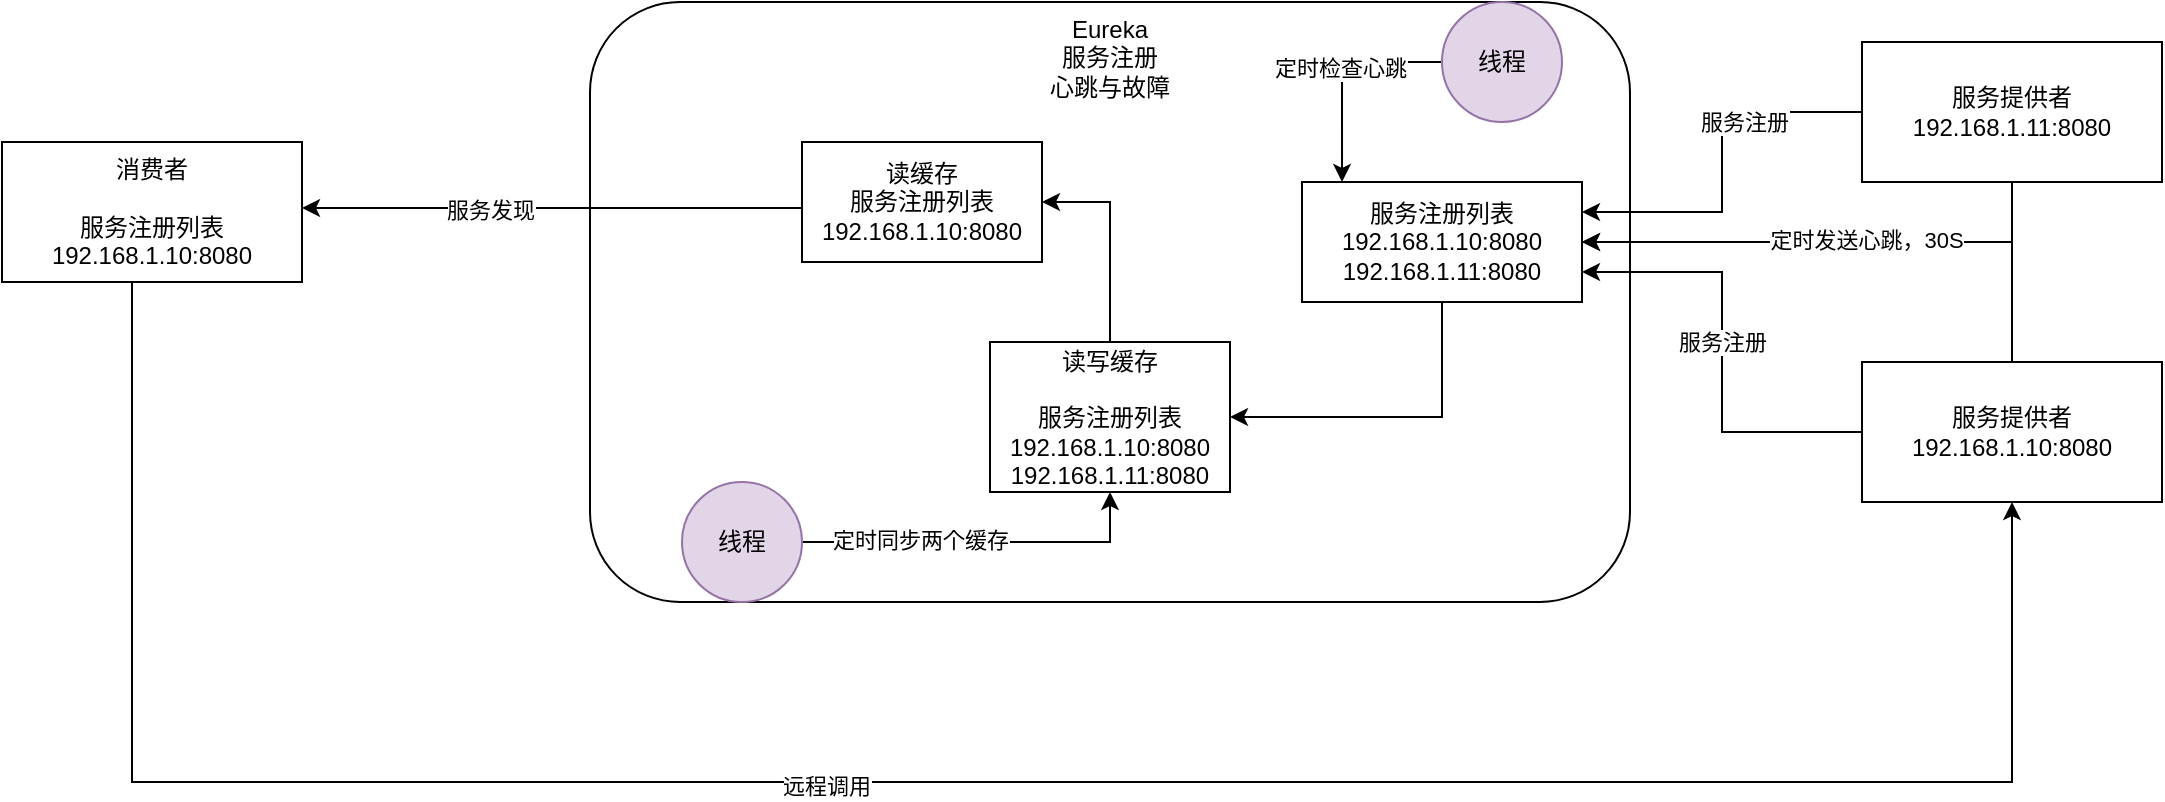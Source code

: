 <mxfile version="14.2.9" type="github" pages="2">
  <diagram id="ZRZctjsknc8e8Y7eD8WB" name="Eureka">
    <mxGraphModel dx="1374" dy="763" grid="1" gridSize="10" guides="1" tooltips="1" connect="1" arrows="1" fold="1" page="1" pageScale="1" pageWidth="827" pageHeight="1169" math="0" shadow="0">
      <root>
        <mxCell id="0" />
        <mxCell id="1" parent="0" />
        <mxCell id="ys1kdwdnNZaFBrmjLRdG-1" value="Eureka&lt;br&gt;服务注册&lt;br&gt;心跳与故障" style="rounded=1;whiteSpace=wrap;html=1;verticalAlign=top;" parent="1" vertex="1">
          <mxGeometry x="414" y="140" width="520" height="300" as="geometry" />
        </mxCell>
        <mxCell id="ys1kdwdnNZaFBrmjLRdG-20" style="edgeStyle=orthogonalEdgeStyle;rounded=0;orthogonalLoop=1;jettySize=auto;html=1;entryX=0.5;entryY=1;entryDx=0;entryDy=0;" parent="1" source="ys1kdwdnNZaFBrmjLRdG-2" target="ys1kdwdnNZaFBrmjLRdG-6" edge="1">
          <mxGeometry relative="1" as="geometry">
            <Array as="points">
              <mxPoint x="185" y="530" />
              <mxPoint x="1125" y="530" />
            </Array>
          </mxGeometry>
        </mxCell>
        <mxCell id="ys1kdwdnNZaFBrmjLRdG-21" value="远程调用" style="edgeLabel;html=1;align=center;verticalAlign=middle;resizable=0;points=[];" parent="ys1kdwdnNZaFBrmjLRdG-20" vertex="1" connectable="0">
          <mxGeometry x="-0.103" y="-2" relative="1" as="geometry">
            <mxPoint as="offset" />
          </mxGeometry>
        </mxCell>
        <mxCell id="ys1kdwdnNZaFBrmjLRdG-2" value="消费者&lt;br&gt;&lt;br&gt;服务注册列表&lt;br&gt;192.168.1.10:8080" style="rounded=0;whiteSpace=wrap;html=1;" parent="1" vertex="1">
          <mxGeometry x="120" y="210" width="150" height="70" as="geometry" />
        </mxCell>
        <mxCell id="b5hkTW-SGXUPkr9r3Btj-2" style="edgeStyle=orthogonalEdgeStyle;rounded=0;orthogonalLoop=1;jettySize=auto;html=1;exitX=0.5;exitY=1;exitDx=0;exitDy=0;entryX=1;entryY=0.5;entryDx=0;entryDy=0;" edge="1" parent="1" source="ys1kdwdnNZaFBrmjLRdG-4" target="ys1kdwdnNZaFBrmjLRdG-11">
          <mxGeometry relative="1" as="geometry" />
        </mxCell>
        <mxCell id="ys1kdwdnNZaFBrmjLRdG-4" value="服务注册列表&lt;br&gt;192.168.1.10:8080&lt;br&gt;192.168.1.11:8080" style="rounded=0;whiteSpace=wrap;html=1;" parent="1" vertex="1">
          <mxGeometry x="770" y="230" width="140" height="60" as="geometry" />
        </mxCell>
        <mxCell id="ys1kdwdnNZaFBrmjLRdG-7" style="edgeStyle=orthogonalEdgeStyle;rounded=0;orthogonalLoop=1;jettySize=auto;html=1;entryX=1;entryY=0.25;entryDx=0;entryDy=0;" parent="1" source="ys1kdwdnNZaFBrmjLRdG-5" target="ys1kdwdnNZaFBrmjLRdG-4" edge="1">
          <mxGeometry relative="1" as="geometry" />
        </mxCell>
        <mxCell id="ys1kdwdnNZaFBrmjLRdG-10" value="服务注册" style="edgeLabel;html=1;align=center;verticalAlign=middle;resizable=0;points=[];" parent="ys1kdwdnNZaFBrmjLRdG-7" vertex="1" connectable="0">
          <mxGeometry x="-0.379" y="5" relative="1" as="geometry">
            <mxPoint as="offset" />
          </mxGeometry>
        </mxCell>
        <mxCell id="ys1kdwdnNZaFBrmjLRdG-25" style="edgeStyle=orthogonalEdgeStyle;rounded=0;orthogonalLoop=1;jettySize=auto;html=1;entryX=1;entryY=0.5;entryDx=0;entryDy=0;" parent="1" source="ys1kdwdnNZaFBrmjLRdG-5" target="ys1kdwdnNZaFBrmjLRdG-4" edge="1">
          <mxGeometry relative="1" as="geometry">
            <Array as="points">
              <mxPoint x="1125" y="260" />
            </Array>
          </mxGeometry>
        </mxCell>
        <mxCell id="ys1kdwdnNZaFBrmjLRdG-5" value="服务提供者&lt;br&gt;192.168.1.11:8080" style="rounded=0;whiteSpace=wrap;html=1;" parent="1" vertex="1">
          <mxGeometry x="1050" y="160" width="150" height="70" as="geometry" />
        </mxCell>
        <mxCell id="ys1kdwdnNZaFBrmjLRdG-8" style="edgeStyle=orthogonalEdgeStyle;rounded=0;orthogonalLoop=1;jettySize=auto;html=1;exitX=0;exitY=0.5;exitDx=0;exitDy=0;entryX=1;entryY=0.75;entryDx=0;entryDy=0;" parent="1" source="ys1kdwdnNZaFBrmjLRdG-6" target="ys1kdwdnNZaFBrmjLRdG-4" edge="1">
          <mxGeometry relative="1" as="geometry">
            <mxPoint x="950" y="280" as="targetPoint" />
          </mxGeometry>
        </mxCell>
        <mxCell id="ys1kdwdnNZaFBrmjLRdG-9" value="服务注册" style="edgeLabel;html=1;align=center;verticalAlign=middle;resizable=0;points=[];" parent="ys1kdwdnNZaFBrmjLRdG-8" vertex="1" connectable="0">
          <mxGeometry x="-0.383" y="-23" relative="1" as="geometry">
            <mxPoint x="-2" y="-22" as="offset" />
          </mxGeometry>
        </mxCell>
        <mxCell id="ys1kdwdnNZaFBrmjLRdG-26" style="edgeStyle=orthogonalEdgeStyle;rounded=0;orthogonalLoop=1;jettySize=auto;html=1;entryX=1;entryY=0.5;entryDx=0;entryDy=0;" parent="1" source="ys1kdwdnNZaFBrmjLRdG-6" target="ys1kdwdnNZaFBrmjLRdG-4" edge="1">
          <mxGeometry relative="1" as="geometry">
            <Array as="points">
              <mxPoint x="1125" y="260" />
            </Array>
          </mxGeometry>
        </mxCell>
        <mxCell id="ys1kdwdnNZaFBrmjLRdG-27" value="定时发送心跳，30S" style="edgeLabel;html=1;align=center;verticalAlign=middle;resizable=0;points=[];" parent="ys1kdwdnNZaFBrmjLRdG-26" vertex="1" connectable="0">
          <mxGeometry x="-0.033" y="-1" relative="1" as="geometry">
            <mxPoint as="offset" />
          </mxGeometry>
        </mxCell>
        <mxCell id="ys1kdwdnNZaFBrmjLRdG-6" value="服务提供者&lt;br&gt;192.168.1.10:8080" style="rounded=0;whiteSpace=wrap;html=1;" parent="1" vertex="1">
          <mxGeometry x="1050" y="320" width="150" height="70" as="geometry" />
        </mxCell>
        <mxCell id="ys1kdwdnNZaFBrmjLRdG-14" style="edgeStyle=orthogonalEdgeStyle;rounded=0;orthogonalLoop=1;jettySize=auto;html=1;entryX=1;entryY=0.5;entryDx=0;entryDy=0;" parent="1" source="ys1kdwdnNZaFBrmjLRdG-11" target="ys1kdwdnNZaFBrmjLRdG-12" edge="1">
          <mxGeometry relative="1" as="geometry" />
        </mxCell>
        <mxCell id="ys1kdwdnNZaFBrmjLRdG-11" value="读写缓存&lt;br&gt;&lt;br&gt;服务注册列表&lt;br&gt;192.168.1.10:8080&lt;br&gt;192.168.1.11:8080" style="rounded=0;whiteSpace=wrap;html=1;" parent="1" vertex="1">
          <mxGeometry x="614" y="310" width="120" height="75" as="geometry" />
        </mxCell>
        <mxCell id="ys1kdwdnNZaFBrmjLRdG-15" style="edgeStyle=orthogonalEdgeStyle;rounded=0;orthogonalLoop=1;jettySize=auto;html=1;exitX=0;exitY=0.5;exitDx=0;exitDy=0;" parent="1" source="ys1kdwdnNZaFBrmjLRdG-12" edge="1">
          <mxGeometry relative="1" as="geometry">
            <mxPoint x="270" y="243" as="targetPoint" />
            <Array as="points">
              <mxPoint x="520" y="243" />
              <mxPoint x="270" y="243" />
            </Array>
          </mxGeometry>
        </mxCell>
        <mxCell id="ys1kdwdnNZaFBrmjLRdG-16" value="服务发现" style="edgeLabel;html=1;align=center;verticalAlign=middle;resizable=0;points=[];" parent="ys1kdwdnNZaFBrmjLRdG-15" vertex="1" connectable="0">
          <mxGeometry x="0.264" y="1" relative="1" as="geometry">
            <mxPoint x="1" as="offset" />
          </mxGeometry>
        </mxCell>
        <mxCell id="ys1kdwdnNZaFBrmjLRdG-12" value="读缓存&lt;br&gt;服务注册列表&lt;br&gt;192.168.1.10:8080" style="rounded=0;whiteSpace=wrap;html=1;" parent="1" vertex="1">
          <mxGeometry x="520" y="210" width="120" height="60" as="geometry" />
        </mxCell>
        <mxCell id="ys1kdwdnNZaFBrmjLRdG-18" style="edgeStyle=orthogonalEdgeStyle;rounded=0;orthogonalLoop=1;jettySize=auto;html=1;exitX=1;exitY=0.5;exitDx=0;exitDy=0;entryX=0.5;entryY=1;entryDx=0;entryDy=0;" parent="1" source="ys1kdwdnNZaFBrmjLRdG-17" target="ys1kdwdnNZaFBrmjLRdG-11" edge="1">
          <mxGeometry relative="1" as="geometry" />
        </mxCell>
        <mxCell id="ys1kdwdnNZaFBrmjLRdG-19" value="定时同步两个缓存" style="edgeLabel;html=1;align=center;verticalAlign=middle;resizable=0;points=[];" parent="ys1kdwdnNZaFBrmjLRdG-18" vertex="1" connectable="0">
          <mxGeometry x="-0.341" y="1" relative="1" as="geometry">
            <mxPoint as="offset" />
          </mxGeometry>
        </mxCell>
        <mxCell id="ys1kdwdnNZaFBrmjLRdG-17" value="线程" style="ellipse;whiteSpace=wrap;html=1;aspect=fixed;fillColor=#e1d5e7;strokeColor=#9673a6;" parent="1" vertex="1">
          <mxGeometry x="460" y="380" width="60" height="60" as="geometry" />
        </mxCell>
        <mxCell id="ys1kdwdnNZaFBrmjLRdG-23" style="edgeStyle=orthogonalEdgeStyle;rounded=0;orthogonalLoop=1;jettySize=auto;html=1;entryX=0.143;entryY=0;entryDx=0;entryDy=0;entryPerimeter=0;" parent="1" source="ys1kdwdnNZaFBrmjLRdG-22" target="ys1kdwdnNZaFBrmjLRdG-4" edge="1">
          <mxGeometry relative="1" as="geometry">
            <Array as="points">
              <mxPoint x="790" y="170" />
            </Array>
          </mxGeometry>
        </mxCell>
        <mxCell id="ys1kdwdnNZaFBrmjLRdG-24" value="定时检查心跳" style="edgeLabel;html=1;align=center;verticalAlign=middle;resizable=0;points=[];" parent="ys1kdwdnNZaFBrmjLRdG-23" vertex="1" connectable="0">
          <mxGeometry x="-0.091" y="3" relative="1" as="geometry">
            <mxPoint x="-4" y="3" as="offset" />
          </mxGeometry>
        </mxCell>
        <mxCell id="ys1kdwdnNZaFBrmjLRdG-22" value="线程" style="ellipse;whiteSpace=wrap;html=1;aspect=fixed;fillColor=#e1d5e7;strokeColor=#9673a6;" parent="1" vertex="1">
          <mxGeometry x="840" y="140" width="60" height="60" as="geometry" />
        </mxCell>
      </root>
    </mxGraphModel>
  </diagram>
  <diagram id="Etd2HJ25BD4lDlKypGjl" name="生产部署图">
    <mxGraphModel dx="1374" dy="763" grid="1" gridSize="10" guides="1" tooltips="1" connect="1" arrows="1" fold="1" page="1" pageScale="1" pageWidth="827" pageHeight="1169" math="0" shadow="0">
      <root>
        <mxCell id="NqYlhsiGbe7XxsHwuH4E-0" />
        <mxCell id="NqYlhsiGbe7XxsHwuH4E-1" parent="NqYlhsiGbe7XxsHwuH4E-0" />
        <mxCell id="JCNuCqaUxZN37lHmJ3PS-0" value="" style="rounded=0;whiteSpace=wrap;html=1;fillColor=#dae8fc;strokeColor=#6c8ebf;" vertex="1" parent="NqYlhsiGbe7XxsHwuH4E-1">
          <mxGeometry x="80" y="370" width="540" height="220" as="geometry" />
        </mxCell>
        <mxCell id="NqYlhsiGbe7XxsHwuH4E-26" style="edgeStyle=orthogonalEdgeStyle;rounded=0;orthogonalLoop=1;jettySize=auto;html=1;entryX=0.5;entryY=0;entryDx=0;entryDy=0;" parent="NqYlhsiGbe7XxsHwuH4E-1" source="NqYlhsiGbe7XxsHwuH4E-2" target="NqYlhsiGbe7XxsHwuH4E-6" edge="1">
          <mxGeometry relative="1" as="geometry">
            <Array as="points">
              <mxPoint x="154" y="390" />
              <mxPoint x="740" y="390" />
            </Array>
          </mxGeometry>
        </mxCell>
        <mxCell id="NqYlhsiGbe7XxsHwuH4E-2" value="服务A&lt;br&gt;4核8G" style="rounded=1;whiteSpace=wrap;html=1;fillColor=#d5e8d4;strokeColor=#82b366;" parent="NqYlhsiGbe7XxsHwuH4E-1" vertex="1">
          <mxGeometry x="94" y="410" width="120" height="40" as="geometry" />
        </mxCell>
        <mxCell id="NqYlhsiGbe7XxsHwuH4E-25" style="edgeStyle=orthogonalEdgeStyle;rounded=0;orthogonalLoop=1;jettySize=auto;html=1;entryX=0;entryY=0.5;entryDx=0;entryDy=0;" parent="NqYlhsiGbe7XxsHwuH4E-1" source="NqYlhsiGbe7XxsHwuH4E-4" target="NqYlhsiGbe7XxsHwuH4E-6" edge="1">
          <mxGeometry relative="1" as="geometry">
            <Array as="points" />
          </mxGeometry>
        </mxCell>
        <mxCell id="NqYlhsiGbe7XxsHwuH4E-4" value="服务A&lt;br&gt;4核8G" style="rounded=1;whiteSpace=wrap;html=1;fillColor=#d5e8d4;strokeColor=#82b366;" parent="NqYlhsiGbe7XxsHwuH4E-1" vertex="1">
          <mxGeometry x="294" y="410" width="120" height="40" as="geometry" />
        </mxCell>
        <mxCell id="NqYlhsiGbe7XxsHwuH4E-6" value="注册中心&lt;br&gt;4核8G" style="rounded=1;whiteSpace=wrap;html=1;fillColor=#ffe6cc;strokeColor=#d79b00;" parent="NqYlhsiGbe7XxsHwuH4E-1" vertex="1">
          <mxGeometry x="680" y="410" width="120" height="40" as="geometry" />
        </mxCell>
        <mxCell id="NqYlhsiGbe7XxsHwuH4E-7" value="注册中心&lt;br&gt;4核8G" style="rounded=1;whiteSpace=wrap;html=1;fillColor=#ffe6cc;strokeColor=#d79b00;" parent="NqYlhsiGbe7XxsHwuH4E-1" vertex="1">
          <mxGeometry x="680" y="500" width="120" height="40" as="geometry" />
        </mxCell>
        <mxCell id="NqYlhsiGbe7XxsHwuH4E-8" value="网关系统&lt;br&gt;4核8G" style="rounded=1;whiteSpace=wrap;html=1;fillColor=#dae8fc;strokeColor=#6c8ebf;" parent="NqYlhsiGbe7XxsHwuH4E-1" vertex="1">
          <mxGeometry x="80" y="300" width="120" height="40" as="geometry" />
        </mxCell>
        <mxCell id="NqYlhsiGbe7XxsHwuH4E-9" value="网关系统&lt;br&gt;4核8G" style="rounded=1;whiteSpace=wrap;html=1;fillColor=#dae8fc;strokeColor=#6c8ebf;" parent="NqYlhsiGbe7XxsHwuH4E-1" vertex="1">
          <mxGeometry x="280" y="300" width="120" height="40" as="geometry" />
        </mxCell>
        <mxCell id="NqYlhsiGbe7XxsHwuH4E-10" value="网关系统&lt;br&gt;4核8G" style="rounded=1;whiteSpace=wrap;html=1;fillColor=#dae8fc;strokeColor=#6c8ebf;" parent="NqYlhsiGbe7XxsHwuH4E-1" vertex="1">
          <mxGeometry x="470" y="300" width="120" height="40" as="geometry" />
        </mxCell>
        <mxCell id="NqYlhsiGbe7XxsHwuH4E-11" value="网关系统&lt;br&gt;4核8G" style="rounded=1;whiteSpace=wrap;html=1;fillColor=#dae8fc;strokeColor=#6c8ebf;" parent="NqYlhsiGbe7XxsHwuH4E-1" vertex="1">
          <mxGeometry x="670" y="300" width="120" height="40" as="geometry" />
        </mxCell>
        <mxCell id="NqYlhsiGbe7XxsHwuH4E-17" style="edgeStyle=orthogonalEdgeStyle;rounded=0;orthogonalLoop=1;jettySize=auto;html=1;" parent="NqYlhsiGbe7XxsHwuH4E-1" source="NqYlhsiGbe7XxsHwuH4E-12" target="NqYlhsiGbe7XxsHwuH4E-8" edge="1">
          <mxGeometry relative="1" as="geometry">
            <Array as="points">
              <mxPoint x="360" y="260" />
              <mxPoint x="140" y="260" />
            </Array>
          </mxGeometry>
        </mxCell>
        <mxCell id="NqYlhsiGbe7XxsHwuH4E-19" style="edgeStyle=orthogonalEdgeStyle;rounded=0;orthogonalLoop=1;jettySize=auto;html=1;exitX=0.25;exitY=1;exitDx=0;exitDy=0;" parent="NqYlhsiGbe7XxsHwuH4E-1" source="NqYlhsiGbe7XxsHwuH4E-12" edge="1">
          <mxGeometry relative="1" as="geometry">
            <mxPoint x="360" y="300" as="targetPoint" />
            <Array as="points">
              <mxPoint x="360" y="220" />
              <mxPoint x="360" y="300" />
            </Array>
          </mxGeometry>
        </mxCell>
        <mxCell id="NqYlhsiGbe7XxsHwuH4E-20" style="edgeStyle=orthogonalEdgeStyle;rounded=0;orthogonalLoop=1;jettySize=auto;html=1;entryX=0.5;entryY=0;entryDx=0;entryDy=0;exitX=0.5;exitY=1;exitDx=0;exitDy=0;" parent="NqYlhsiGbe7XxsHwuH4E-1" source="NqYlhsiGbe7XxsHwuH4E-12" target="NqYlhsiGbe7XxsHwuH4E-10" edge="1">
          <mxGeometry relative="1" as="geometry" />
        </mxCell>
        <mxCell id="NqYlhsiGbe7XxsHwuH4E-21" style="edgeStyle=orthogonalEdgeStyle;rounded=0;orthogonalLoop=1;jettySize=auto;html=1;exitX=0.75;exitY=1;exitDx=0;exitDy=0;entryX=0.5;entryY=0;entryDx=0;entryDy=0;" parent="NqYlhsiGbe7XxsHwuH4E-1" source="NqYlhsiGbe7XxsHwuH4E-12" target="NqYlhsiGbe7XxsHwuH4E-11" edge="1">
          <mxGeometry relative="1" as="geometry">
            <Array as="points">
              <mxPoint x="360" y="220" />
              <mxPoint x="360" y="260" />
              <mxPoint x="730" y="260" />
            </Array>
          </mxGeometry>
        </mxCell>
        <mxCell id="NqYlhsiGbe7XxsHwuH4E-12" value="Nginx" style="rounded=1;whiteSpace=wrap;html=1;fillColor=#fff2cc;strokeColor=#d6b656;" parent="NqYlhsiGbe7XxsHwuH4E-1" vertex="1">
          <mxGeometry x="300" y="180" width="120" height="40" as="geometry" />
        </mxCell>
        <mxCell id="NqYlhsiGbe7XxsHwuH4E-22" style="edgeStyle=orthogonalEdgeStyle;rounded=0;orthogonalLoop=1;jettySize=auto;html=1;" parent="NqYlhsiGbe7XxsHwuH4E-1" source="NqYlhsiGbe7XxsHwuH4E-13" edge="1">
          <mxGeometry relative="1" as="geometry">
            <mxPoint x="530" y="300" as="targetPoint" />
          </mxGeometry>
        </mxCell>
        <mxCell id="NqYlhsiGbe7XxsHwuH4E-13" value="Nginx" style="rounded=1;whiteSpace=wrap;html=1;fillColor=#fff2cc;strokeColor=#d6b656;" parent="NqYlhsiGbe7XxsHwuH4E-1" vertex="1">
          <mxGeometry x="470" y="180" width="120" height="40" as="geometry" />
        </mxCell>
        <mxCell id="NqYlhsiGbe7XxsHwuH4E-15" style="edgeStyle=orthogonalEdgeStyle;rounded=0;orthogonalLoop=1;jettySize=auto;html=1;exitX=0.25;exitY=1;exitDx=0;exitDy=0;entryX=0.567;entryY=0.025;entryDx=0;entryDy=0;entryPerimeter=0;" parent="NqYlhsiGbe7XxsHwuH4E-1" source="NqYlhsiGbe7XxsHwuH4E-14" target="NqYlhsiGbe7XxsHwuH4E-12" edge="1">
          <mxGeometry relative="1" as="geometry" />
        </mxCell>
        <mxCell id="NqYlhsiGbe7XxsHwuH4E-16" style="edgeStyle=orthogonalEdgeStyle;rounded=0;orthogonalLoop=1;jettySize=auto;html=1;exitX=0.75;exitY=1;exitDx=0;exitDy=0;entryX=0.5;entryY=0;entryDx=0;entryDy=0;" parent="NqYlhsiGbe7XxsHwuH4E-1" source="NqYlhsiGbe7XxsHwuH4E-14" target="NqYlhsiGbe7XxsHwuH4E-13" edge="1">
          <mxGeometry relative="1" as="geometry" />
        </mxCell>
        <mxCell id="NqYlhsiGbe7XxsHwuH4E-14" value="LVS" style="rounded=1;whiteSpace=wrap;html=1;fillColor=#e1d5e7;strokeColor=#9673a6;" parent="NqYlhsiGbe7XxsHwuH4E-1" vertex="1">
          <mxGeometry x="390" y="90" width="120" height="40" as="geometry" />
        </mxCell>
        <mxCell id="NqYlhsiGbe7XxsHwuH4E-27" style="edgeStyle=orthogonalEdgeStyle;rounded=0;orthogonalLoop=1;jettySize=auto;html=1;entryX=0.5;entryY=1;entryDx=0;entryDy=0;" parent="NqYlhsiGbe7XxsHwuH4E-1" source="NqYlhsiGbe7XxsHwuH4E-23" target="NqYlhsiGbe7XxsHwuH4E-7" edge="1">
          <mxGeometry relative="1" as="geometry">
            <Array as="points">
              <mxPoint x="154" y="570" />
              <mxPoint x="740" y="570" />
            </Array>
          </mxGeometry>
        </mxCell>
        <mxCell id="NqYlhsiGbe7XxsHwuH4E-23" value="服务B&lt;br&gt;4核8G" style="rounded=1;whiteSpace=wrap;html=1;fillColor=#d5e8d4;strokeColor=#82b366;" parent="NqYlhsiGbe7XxsHwuH4E-1" vertex="1">
          <mxGeometry x="94" y="500" width="120" height="40" as="geometry" />
        </mxCell>
        <mxCell id="NqYlhsiGbe7XxsHwuH4E-28" style="edgeStyle=orthogonalEdgeStyle;rounded=0;orthogonalLoop=1;jettySize=auto;html=1;" parent="NqYlhsiGbe7XxsHwuH4E-1" source="NqYlhsiGbe7XxsHwuH4E-24" target="NqYlhsiGbe7XxsHwuH4E-7" edge="1">
          <mxGeometry relative="1" as="geometry" />
        </mxCell>
        <mxCell id="NqYlhsiGbe7XxsHwuH4E-24" value="服务B&lt;br&gt;4核8G" style="rounded=1;whiteSpace=wrap;html=1;fillColor=#d5e8d4;strokeColor=#82b366;" parent="NqYlhsiGbe7XxsHwuH4E-1" vertex="1">
          <mxGeometry x="294" y="500" width="120" height="40" as="geometry" />
        </mxCell>
        <mxCell id="NqYlhsiGbe7XxsHwuH4E-29" value="MySql&lt;br&gt;8核16G" style="shape=cylinder3;whiteSpace=wrap;html=1;boundedLbl=1;backgroundOutline=1;size=15;fillColor=#008a00;strokeColor=#005700;fontColor=#ffffff;" parent="NqYlhsiGbe7XxsHwuH4E-1" vertex="1">
          <mxGeometry x="300" y="660" width="90" height="110" as="geometry" />
        </mxCell>
        <mxCell id="NqYlhsiGbe7XxsHwuH4E-30" value="MySql&lt;br&gt;8核16G" style="shape=cylinder3;whiteSpace=wrap;html=1;boundedLbl=1;backgroundOutline=1;size=15;fillColor=#008a00;strokeColor=#005700;fontColor=#ffffff;" parent="NqYlhsiGbe7XxsHwuH4E-1" vertex="1">
          <mxGeometry x="490" y="660" width="90" height="110" as="geometry" />
        </mxCell>
        <mxCell id="NqYlhsiGbe7XxsHwuH4E-34" value="&lt;h1&gt;并发量&lt;/h1&gt;&lt;div&gt;1、服务注册中心，每秒上千&lt;/div&gt;&lt;div&gt;2、业务微服务，每秒几百&lt;/div&gt;&lt;div&gt;3、网关系统，一台机器抗每秒几百请求&lt;/div&gt;&lt;div&gt;4、数据库，每秒一两千左右&lt;/div&gt;" style="text;html=1;strokeColor=none;fillColor=none;spacing=5;spacingTop=-20;whiteSpace=wrap;overflow=hidden;rounded=0;fontStyle=1" parent="NqYlhsiGbe7XxsHwuH4E-1" vertex="1">
          <mxGeometry x="45" y="30" width="190" height="120" as="geometry" />
        </mxCell>
      </root>
    </mxGraphModel>
  </diagram>
</mxfile>
